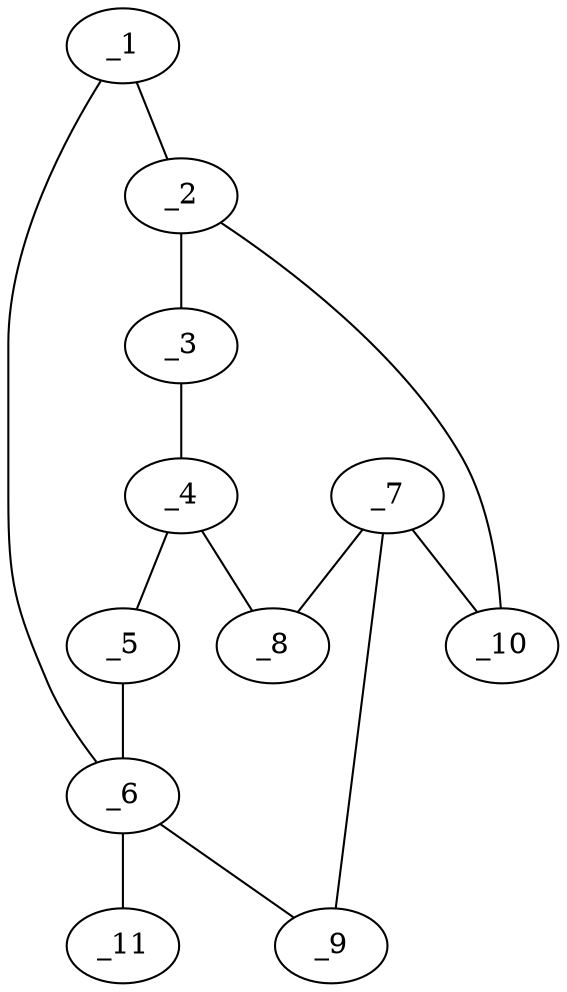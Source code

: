 graph molid341865 {
	_1	 [charge=0,
		chem=1,
		symbol="C  ",
		x="4.5092",
		y="0.6973"];
	_2	 [charge=0,
		chem=1,
		symbol="C  ",
		x="3.673",
		y="1.1801"];
	_1 -- _2	 [valence=1];
	_6	 [charge=0,
		chem=1,
		symbol="C  ",
		x="4.5092",
		y="-0.2682"];
	_1 -- _6	 [valence=1];
	_3	 [charge=0,
		chem=1,
		symbol="C  ",
		x="2.8368",
		y="0.6973"];
	_2 -- _3	 [valence=1];
	_10	 [charge=0,
		chem=1,
		symbol="C  ",
		x="2.9819",
		y="0.342"];
	_2 -- _10	 [valence=1];
	_4	 [charge=0,
		chem=1,
		symbol="C  ",
		x="2.8368",
		y="-0.2682"];
	_3 -- _4	 [valence=1];
	_5	 [charge=0,
		chem=1,
		symbol="C  ",
		x="3.673",
		y="-0.571"];
	_4 -- _5	 [valence=1];
	_8	 [charge=0,
		chem=1,
		symbol="C  ",
		x=2,
		y="-0.751"];
	_4 -- _8	 [valence=1];
	_5 -- _6	 [valence=1];
	_9	 [charge=0,
		chem=1,
		symbol="C  ",
		x="3.8876",
		y="-1.1801"];
	_6 -- _9	 [valence=1];
	_11	 [charge=0,
		chem=4,
		symbol="N  ",
		x="5.2163",
		y="-0.9753"];
	_6 -- _11	 [valence=1];
	_7	 [charge=0,
		chem=1,
		symbol="C  ",
		x="2.9819",
		y="-0.7033"];
	_7 -- _8	 [valence=1];
	_7 -- _9	 [valence=1];
	_7 -- _10	 [valence=1];
}
